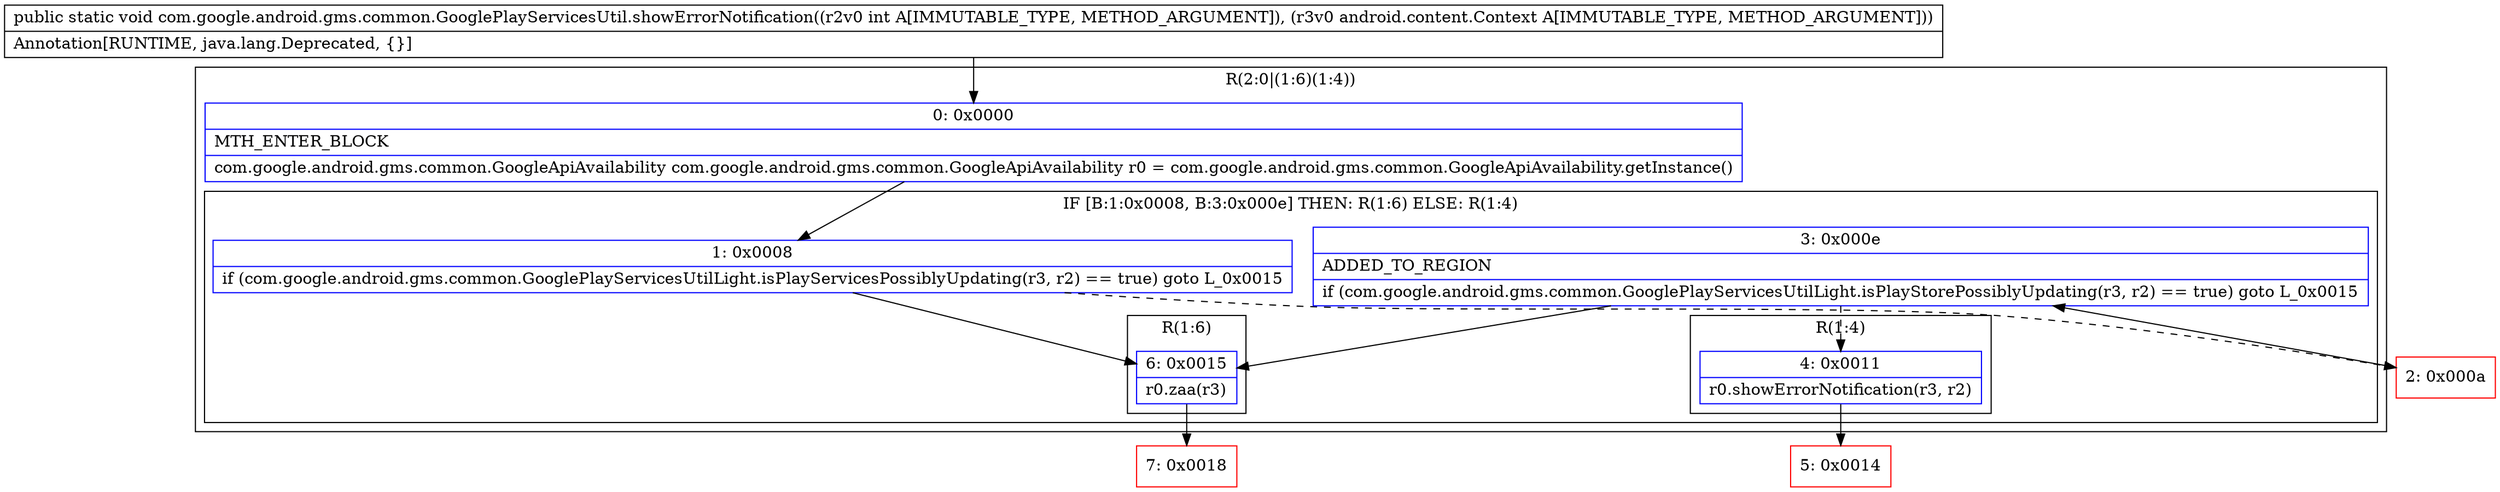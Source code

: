 digraph "CFG forcom.google.android.gms.common.GooglePlayServicesUtil.showErrorNotification(ILandroid\/content\/Context;)V" {
subgraph cluster_Region_42846655 {
label = "R(2:0|(1:6)(1:4))";
node [shape=record,color=blue];
Node_0 [shape=record,label="{0\:\ 0x0000|MTH_ENTER_BLOCK\l|com.google.android.gms.common.GoogleApiAvailability com.google.android.gms.common.GoogleApiAvailability r0 = com.google.android.gms.common.GoogleApiAvailability.getInstance()\l}"];
subgraph cluster_IfRegion_446083294 {
label = "IF [B:1:0x0008, B:3:0x000e] THEN: R(1:6) ELSE: R(1:4)";
node [shape=record,color=blue];
Node_1 [shape=record,label="{1\:\ 0x0008|if (com.google.android.gms.common.GooglePlayServicesUtilLight.isPlayServicesPossiblyUpdating(r3, r2) == true) goto L_0x0015\l}"];
Node_3 [shape=record,label="{3\:\ 0x000e|ADDED_TO_REGION\l|if (com.google.android.gms.common.GooglePlayServicesUtilLight.isPlayStorePossiblyUpdating(r3, r2) == true) goto L_0x0015\l}"];
subgraph cluster_Region_109815992 {
label = "R(1:6)";
node [shape=record,color=blue];
Node_6 [shape=record,label="{6\:\ 0x0015|r0.zaa(r3)\l}"];
}
subgraph cluster_Region_1770104863 {
label = "R(1:4)";
node [shape=record,color=blue];
Node_4 [shape=record,label="{4\:\ 0x0011|r0.showErrorNotification(r3, r2)\l}"];
}
}
}
Node_2 [shape=record,color=red,label="{2\:\ 0x000a}"];
Node_5 [shape=record,color=red,label="{5\:\ 0x0014}"];
Node_7 [shape=record,color=red,label="{7\:\ 0x0018}"];
MethodNode[shape=record,label="{public static void com.google.android.gms.common.GooglePlayServicesUtil.showErrorNotification((r2v0 int A[IMMUTABLE_TYPE, METHOD_ARGUMENT]), (r3v0 android.content.Context A[IMMUTABLE_TYPE, METHOD_ARGUMENT]))  | Annotation[RUNTIME, java.lang.Deprecated, \{\}]\l}"];
MethodNode -> Node_0;
Node_0 -> Node_1;
Node_1 -> Node_2[style=dashed];
Node_1 -> Node_6;
Node_3 -> Node_4[style=dashed];
Node_3 -> Node_6;
Node_6 -> Node_7;
Node_4 -> Node_5;
Node_2 -> Node_3;
}

